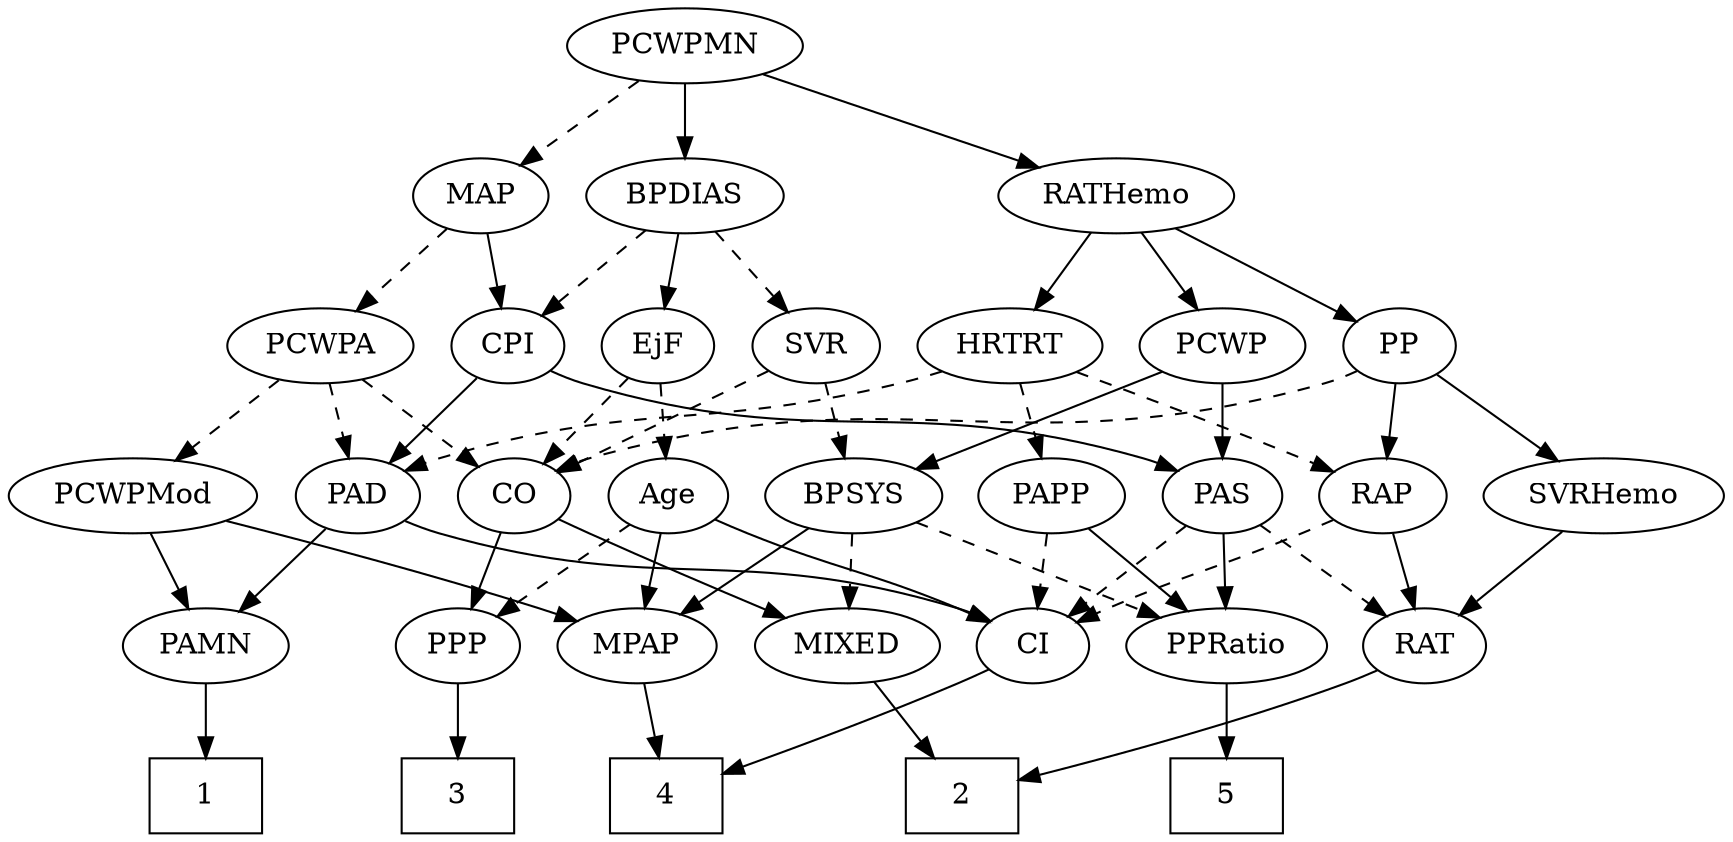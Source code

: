 strict digraph {
	graph [bb="0,0,764.04,396"];
	node [label="\N"];
	1	[height=0.5,
		pos="88.995,18",
		shape=box,
		width=0.75];
	2	[height=0.5,
		pos="426,18",
		shape=box,
		width=0.75];
	3	[height=0.5,
		pos="204,18",
		shape=box,
		width=0.75];
	4	[height=0.5,
		pos="294,18",
		shape=box,
		width=0.75];
	5	[height=0.5,
		pos="547,18",
		shape=box,
		width=0.75];
	Age	[height=0.5,
		pos="297,162",
		width=0.75];
	MPAP	[height=0.5,
		pos="284,90",
		width=0.97491];
	Age -> MPAP	[pos="e,287.2,108.28 293.85,144.05 292.42,136.35 290.69,127.03 289.08,118.36",
		style=solid];
	PPP	[height=0.5,
		pos="204,90",
		width=0.75];
	Age -> PPP	[pos="e,221.41,104.11 279.5,147.83 265.47,137.27 245.58,122.3 229.73,110.37",
		style=dashed];
	CI	[height=0.5,
		pos="462,90",
		width=0.75];
	Age -> CI	[pos="e,440.79,101.32 318.2,150.68 323.03,148.41 328.17,146.07 333,144 373.73,126.53 385.26,125.47 426,108 427.81,107.22 429.66,106.41 \
431.52,105.57",
		style=solid];
	EjF	[height=0.5,
		pos="293,234",
		width=0.75];
	EjF -> Age	[pos="e,296.02,180.1 293.98,215.7 294.42,207.98 294.95,198.71 295.45,190.11",
		style=dashed];
	CO	[height=0.5,
		pos="225,162",
		width=0.75];
	EjF -> CO	[pos="e,239.07,177.49 278.91,218.5 269.42,208.73 256.75,195.69 246.08,184.7",
		style=dashed];
	RAP	[height=0.5,
		pos="618,162",
		width=0.77632];
	RAT	[height=0.5,
		pos="632,90",
		width=0.75827];
	RAP -> RAT	[pos="e,628.54,108.28 621.38,144.05 622.93,136.35 624.79,127.03 626.52,118.36",
		style=solid];
	RAP -> CI	[pos="e,483.26,101.18 595.73,150.67 590.88,148.45 585.77,146.13 581,144 544.28,127.61 534.62,124.59 498,108 496.2,107.19 494.36,106.35 \
492.5,105.49",
		style=dashed];
	MIXED	[height=0.5,
		pos="377,90",
		width=1.1193];
	MIXED -> 2	[pos="e,413.78,36.447 388.61,72.411 394.36,64.2 401.43,54.099 407.87,44.9",
		style=solid];
	MPAP -> 4	[pos="e,291.55,36.104 286.47,71.697 287.57,63.983 288.89,54.712 290.12,46.112",
		style=solid];
	BPSYS	[height=0.5,
		pos="380,162",
		width=1.0471];
	BPSYS -> MIXED	[pos="e,377.73,108.1 379.25,143.7 378.92,135.98 378.53,126.71 378.16,118.11",
		style=dashed];
	BPSYS -> MPAP	[pos="e,303.53,105.25 360.1,146.5 346.11,136.29 327.19,122.5 311.72,111.22",
		style=solid];
	PPRatio	[height=0.5,
		pos="547,90",
		width=1.1013];
	BPSYS -> PPRatio	[pos="e,518.82,102.81 407.57,149.44 435.33,137.81 478.33,119.78 509.24,106.82",
		style=dashed];
	PAD	[height=0.5,
		pos="151,162",
		width=0.79437];
	PAMN	[height=0.5,
		pos="88.995,90",
		width=1.011];
	PAD -> PAMN	[pos="e,103.29,107.13 137.54,145.81 129.48,136.71 119.06,124.95 109.94,114.65",
		style=solid];
	PAD -> CI	[pos="e,441.46,101.95 172.72,150.08 177.95,147.79 183.59,145.59 189,144 291.22,113.97 324.09,139.07 426,108 427.93,107.41 429.89,106.73 \
431.85,106",
		style=solid];
	CO -> MIXED	[pos="e,349.76,103.33 246.29,150.89 251.12,148.61 256.23,146.21 261,144 287.53,131.68 317.57,117.95 340.43,107.56",
		style=solid];
	CO -> PPP	[pos="e,209.03,107.79 219.91,144.05 217.51,136.06 214.59,126.33 211.92,117.4",
		style=solid];
	PAS	[height=0.5,
		pos="545,162",
		width=0.75];
	PAS -> RAT	[pos="e,615.27,104.46 561.77,147.5 574.65,137.14 592.63,122.67 607.17,110.97",
		style=dashed];
	PAS -> PPRatio	[pos="e,546.51,108.1 545.49,143.7 545.71,135.98 545.98,126.71 546.22,118.11",
		style=solid];
	PAS -> CI	[pos="e,478.08,104.56 528.6,147.17 516.35,136.85 499.44,122.58 485.73,111.01",
		style=dashed];
	PAMN -> 1	[pos="e,88.995,36.104 88.995,71.697 88.995,63.983 88.995,54.712 88.995,46.112",
		style=solid];
	RATHemo	[height=0.5,
		pos="498,306",
		width=1.3721];
	PP	[height=0.5,
		pos="625,234",
		width=0.75];
	RATHemo -> PP	[pos="e,604.86,246.1 524,290.67 544.96,279.12 574.4,262.89 596.09,250.93",
		style=solid];
	PCWP	[height=0.5,
		pos="545,234",
		width=0.97491];
	RATHemo -> PCWP	[pos="e,533.94,251.47 509.13,288.41 514.87,279.87 521.98,269.28 528.35,259.79",
		style=solid];
	HRTRT	[height=0.5,
		pos="452,234",
		width=1.1013];
	RATHemo -> HRTRT	[pos="e,462.82,251.47 487.09,288.41 481.54,279.95 474.66,269.49 468.48,260.08",
		style=solid];
	CPI	[height=0.5,
		pos="221,234",
		width=0.75];
	CPI -> PAD	[pos="e,165.96,177.97 206.49,218.5 196.86,208.86 184.03,196.04 173.14,185.14",
		style=solid];
	CPI -> PAS	[pos="e,524.47,173.98 241.52,222.02 246.47,219.73 251.83,217.55 257,216 365.36,183.48 400.63,212.52 509,180 510.93,179.42 512.9,178.75 \
514.86,178.02",
		style=solid];
	RAT -> 2	[pos="e,453.19,26.217 610.89,78.435 606.05,76.181 600.89,73.908 596,72 551.03,54.474 497.7,38.616 462.92,28.908",
		style=solid];
	SVR	[height=0.5,
		pos="366,234",
		width=0.77632];
	SVR -> BPSYS	[pos="e,376.54,180.28 369.38,216.05 370.93,208.35 372.79,199.03 374.52,190.36",
		style=dashed];
	SVR -> CO	[pos="e,246.15,173.5 344.58,222.37 320.74,210.53 282.02,191.31 255.13,177.96",
		style=dashed];
	PCWPMod	[height=0.5,
		pos="51.995,162",
		width=1.4443];
	PCWPMod -> MPAP	[pos="e,257.15,101.83 91.279,150.03 144.25,135.22 232.82,110.39 240,108 242.53,107.16 245.13,106.25 247.75,105.31",
		style=solid];
	PCWPMod -> PAMN	[pos="e,80.121,107.79 60.952,144.05 65.27,135.89 70.542,125.91 75.345,116.82",
		style=solid];
	PCWPA	[height=0.5,
		pos="134,234",
		width=1.1555];
	PCWPA -> PAD	[pos="e,146.8,180.28 138.11,216.05 140,208.26 142.3,198.82 144.42,190.08",
		style=dashed];
	PCWPA -> CO	[pos="e,208.04,176.04 153.74,217.81 167.29,207.39 185.37,193.48 199.94,182.28",
		style=dashed];
	PCWPA -> PCWPMod	[pos="e,70.711,178.98 115.8,217.46 104.8,208.08 90.606,195.96 78.395,185.54",
		style=dashed];
	PCWPMN	[height=0.5,
		pos="302,378",
		width=1.3902];
	PCWPMN -> RATHemo	[pos="e,463.92,319.17 336.14,364.81 368.92,353.1 418.59,335.36 454.25,322.62",
		style=solid];
	BPDIAS	[height=0.5,
		pos="302,306",
		width=1.1735];
	PCWPMN -> BPDIAS	[pos="e,302,324.1 302,359.7 302,351.98 302,342.71 302,334.11",
		style=solid];
	MAP	[height=0.5,
		pos="211,306",
		width=0.84854];
	PCWPMN -> MAP	[pos="e,228.98,320.83 281.8,361.46 268.58,351.3 251.18,337.91 236.94,326.96",
		style=dashed];
	SVRHemo	[height=0.5,
		pos="714,162",
		width=1.3902];
	SVRHemo -> RAT	[pos="e,648.04,104.7 695.39,145.12 683.68,135.12 668.46,122.13 655.87,111.38",
		style=solid];
	BPDIAS -> EjF	[pos="e,295.19,252.1 299.77,287.7 298.78,279.98 297.59,270.71 296.48,262.11",
		style=solid];
	BPDIAS -> CPI	[pos="e,237,248.83 284.02,289.46 272.47,279.49 257.34,266.41 244.8,255.58",
		style=dashed];
	BPDIAS -> SVR	[pos="e,352.11,250.19 316.84,288.76 325.31,279.5 336.07,267.73 345.35,257.58",
		style=dashed];
	MAP -> CPI	[pos="e,218.53,252.28 213.42,288.05 214.52,280.35 215.85,271.03 217.09,262.36",
		style=solid];
	MAP -> PCWPA	[pos="e,151,250.46 195.04,290.5 184.49,280.9 170.45,268.14 158.49,257.27",
		style=dashed];
	PP -> RAP	[pos="e,619.71,180.1 623.27,215.7 622.49,207.98 621.57,198.71 620.71,190.11",
		style=solid];
	PP -> CO	[pos="e,245.48,174.1 604.51,221.9 599.55,219.62 594.18,217.47 589,216 447.86,176.14 402.13,219.86 261,180 259.05,179.45 257.08,178.8 255.11,\
178.09",
		style=dashed];
	PP -> SVRHemo	[pos="e,694.22,178.55 641.74,219.83 654.2,210.03 671.49,196.43 686.03,184.99",
		style=solid];
	PPP -> 3	[pos="e,204,36.104 204,71.697 204,63.983 204,54.712 204,46.112",
		style=solid];
	PPRatio -> 5	[pos="e,547,36.104 547,71.697 547,63.983 547,54.712 547,46.112",
		style=solid];
	PCWP -> BPSYS	[pos="e,407.11,174.51 518.85,221.91 491.3,210.22 447.69,191.72 416.7,178.57",
		style=solid];
	PCWP -> PAS	[pos="e,545,180.1 545,215.7 545,207.98 545,198.71 545,190.11",
		style=solid];
	CI -> 4	[pos="e,321.24,29.395 440.77,78.722 435.94,76.453 430.81,74.101 426,72 394.19,58.118 357.52,43.504 330.91,33.146",
		style=solid];
	PAPP	[height=0.5,
		pos="468,162",
		width=0.88464];
	PAPP -> PPRatio	[pos="e,529.55,106.46 484.36,146.5 495.19,136.9 509.59,124.14 521.86,113.27",
		style=solid];
	PAPP -> CI	[pos="e,463.46,108.1 466.51,143.7 465.85,135.98 465.06,126.71 464.32,118.11",
		style=dashed];
	HRTRT -> RAP	[pos="e,595.76,173.4 480.83,221.55 507.07,211.03 546.8,194.87 581,180 582.79,179.22 584.64,178.41 586.5,177.58",
		style=dashed];
	HRTRT -> PAD	[pos="e,172.74,173.86 422.44,221.85 416.08,219.71 409.36,217.63 403,216 309.55,192.11 281.31,207.92 189,180 186.72,179.31 184.4,178.52 \
182.09,177.66",
		style=dashed];
	HRTRT -> PAPP	[pos="e,464.05,180.28 455.87,216.05 457.65,208.26 459.81,198.82 461.81,190.08",
		style=dashed];
}
